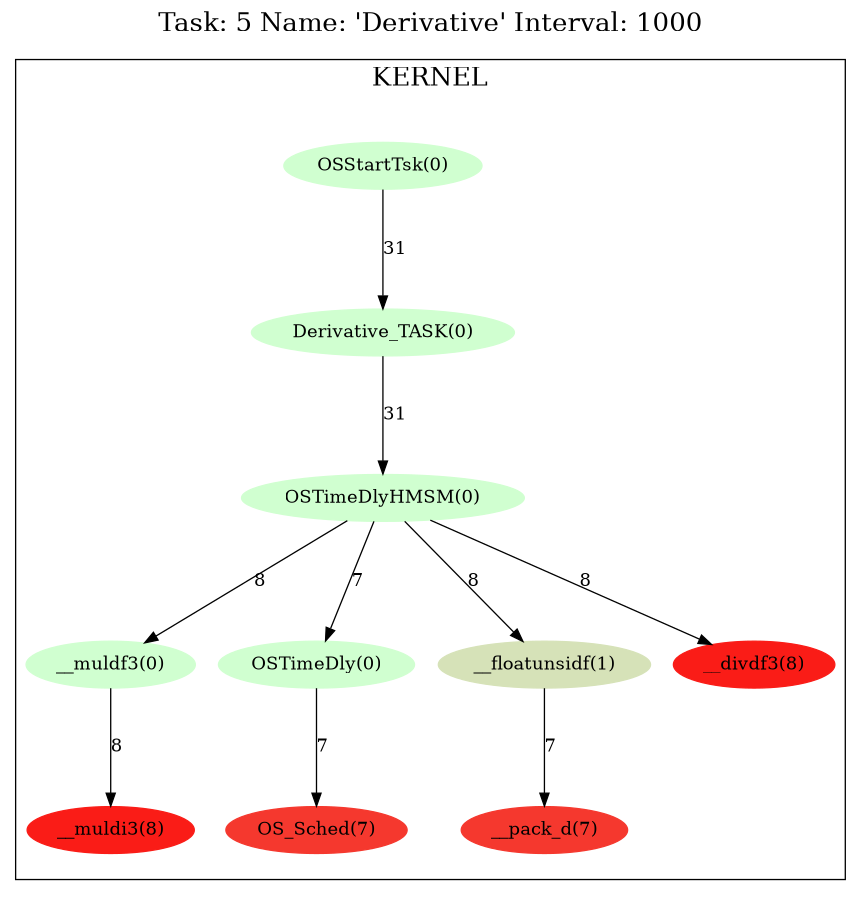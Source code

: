 digraph prof {
  size="6,6";
  ratio = fill;
  fontsize = "20";
  node [style=filled];
  labelloc = "t";
  label = "Task: 5 Name: 'Derivative' Interval: 1000";
  subgraph cluster_kernel {
    label = "KERNEL";
    "F1" [label = "Derivative_TASK(0)"];
    "F1" -> "F2" [label = 31];
    "F5" [label = "__muldf3(0)"];
    "F5" -> "F6" [label = 8];
    "F6" [label = "__muldi3(8)"];
    "F4" [label = "__pack_d(7)"];
    "F9" [label = "OS_Sched(7)"];
    "F8" [label = "OSTimeDly(0)"];
    "F8" -> "F9" [label = 7];
    "F2" [label = "OSTimeDlyHMSM(0)"];
    "F2" -> "F3" [label = 8];
    "F2" -> "F5" [label = 8];
    "F2" -> "F7" [label = 8];
    "F2" -> "F8" [label = 7];
    "F0" [label = "OSStartTsk(0)"];
    "F0" -> "F1" [label = 31];
    "F7" [label = "__divdf3(8)"];
    "F3" [label = "__floatunsidf(1)"];
    "F3" -> "F4" [label = 7];
    "F1" [color="#d0ffd0"];
    "F5" [color="#d0ffd0"];
    "F6" [color="#fa1c17"];
    "F4" [color="#f5382e"];
    "F9" [color="#f5382e"];
    "F8" [color="#d0ffd0"];
    "F2" [color="#d0ffd0"];
    "F0" [color="#d0ffd0"];
    "F7" [color="#fa1c17"];
    "F3" [color="#d6e2b8"];
  }
}
